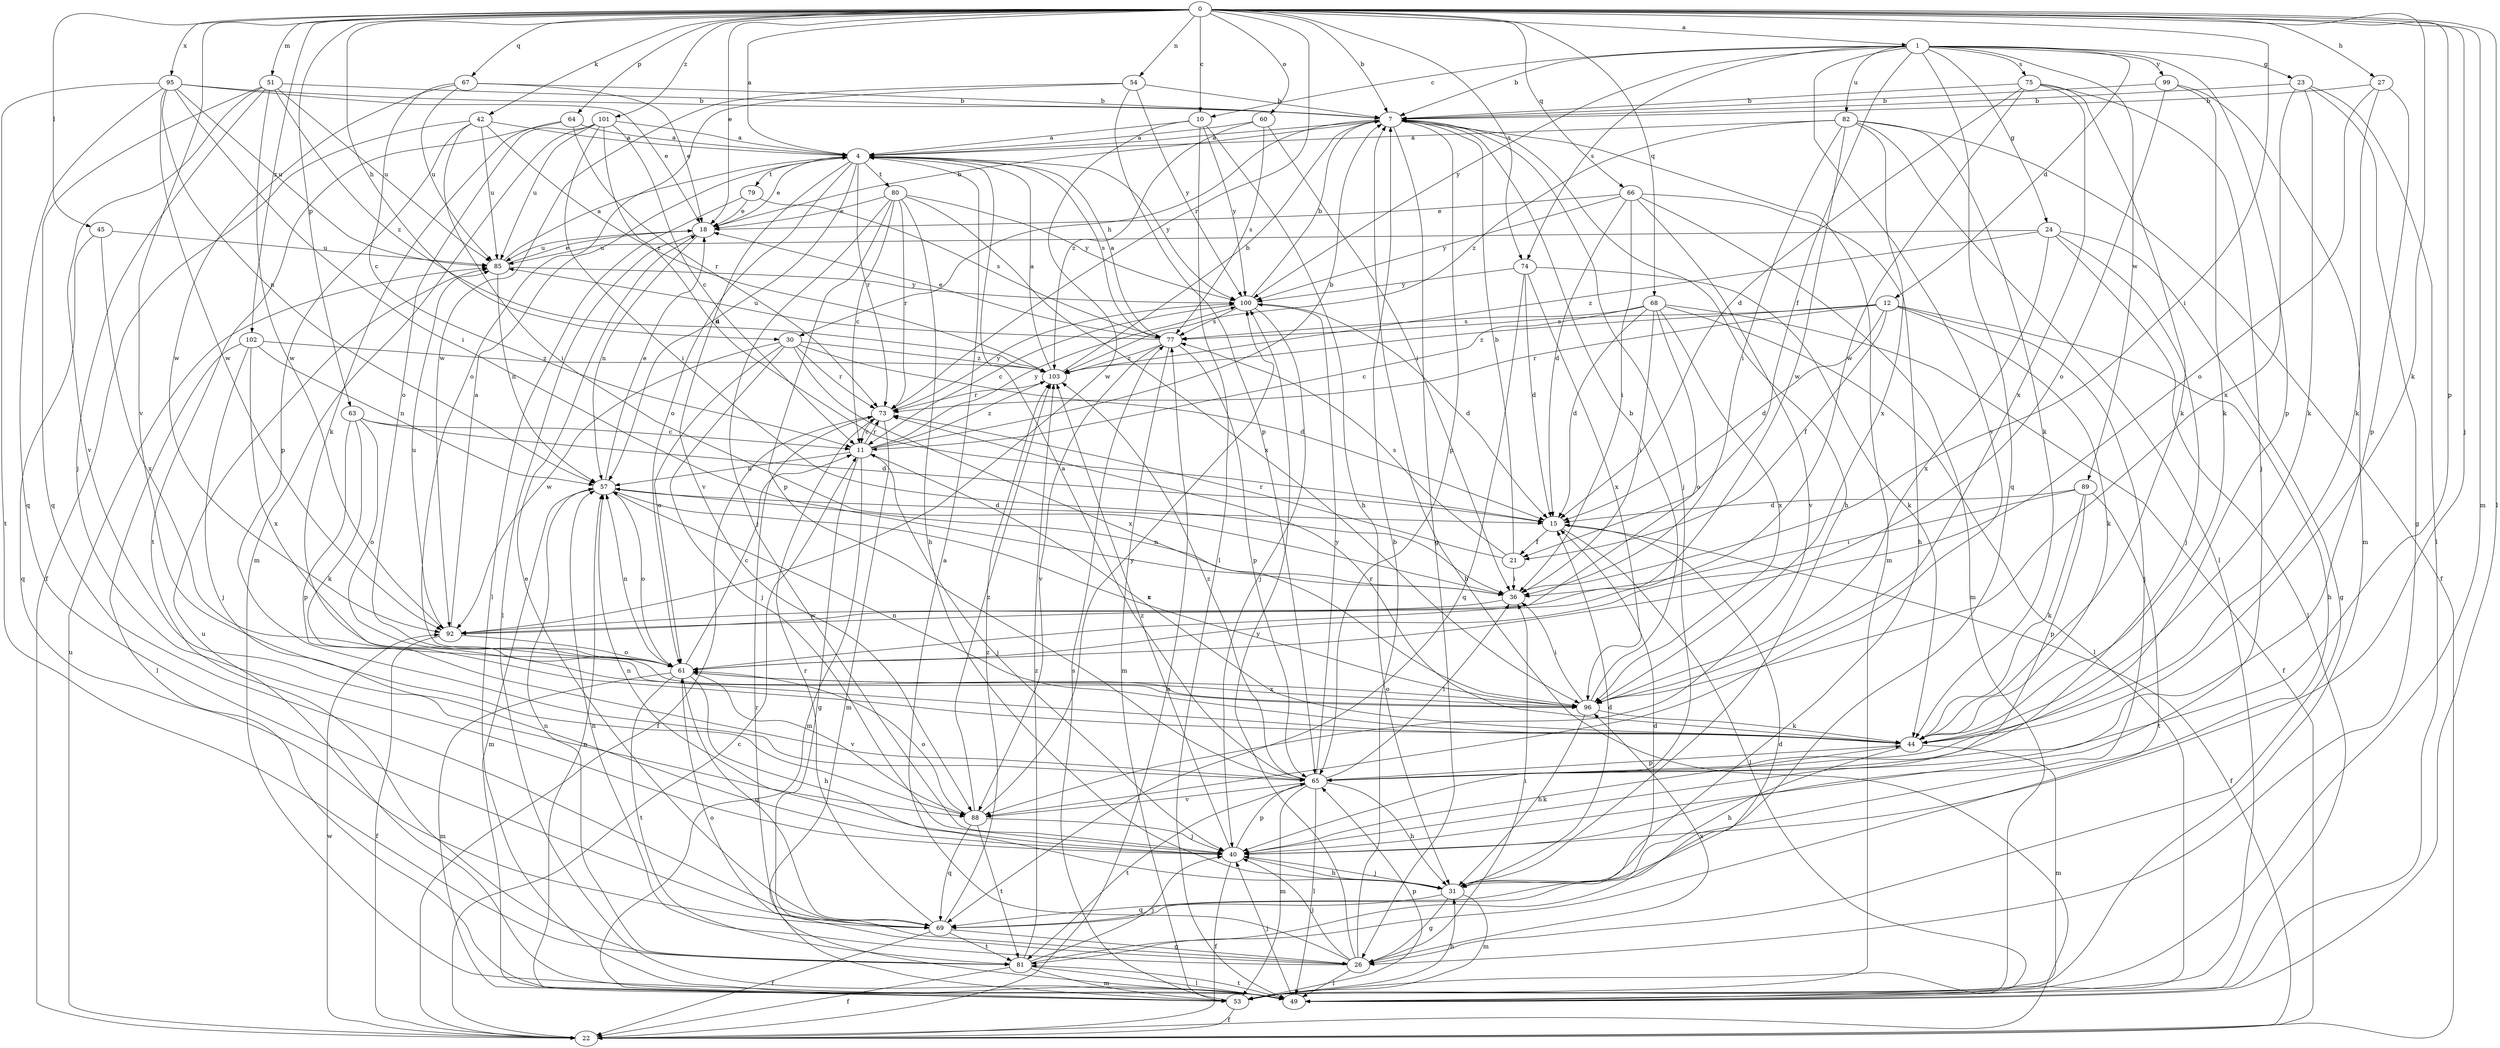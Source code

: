 strict digraph  {
0;
1;
4;
7;
10;
11;
12;
15;
18;
21;
22;
23;
24;
26;
27;
30;
31;
36;
40;
42;
44;
45;
49;
51;
53;
54;
57;
60;
61;
63;
64;
65;
66;
67;
68;
69;
73;
74;
75;
77;
79;
80;
81;
82;
85;
88;
89;
92;
95;
96;
99;
100;
101;
102;
103;
0 -> 1  [label=a];
0 -> 4  [label=a];
0 -> 7  [label=b];
0 -> 10  [label=c];
0 -> 18  [label=e];
0 -> 27  [label=h];
0 -> 30  [label=h];
0 -> 36  [label=i];
0 -> 40  [label=j];
0 -> 42  [label=k];
0 -> 44  [label=k];
0 -> 45  [label=l];
0 -> 49  [label=l];
0 -> 51  [label=m];
0 -> 53  [label=m];
0 -> 54  [label=n];
0 -> 60  [label=o];
0 -> 63  [label=p];
0 -> 64  [label=p];
0 -> 65  [label=p];
0 -> 66  [label=q];
0 -> 67  [label=q];
0 -> 68  [label=q];
0 -> 73  [label=r];
0 -> 74  [label=s];
0 -> 88  [label=v];
0 -> 95  [label=x];
0 -> 101  [label=z];
0 -> 102  [label=z];
1 -> 7  [label=b];
1 -> 10  [label=c];
1 -> 12  [label=d];
1 -> 21  [label=f];
1 -> 23  [label=g];
1 -> 24  [label=g];
1 -> 65  [label=p];
1 -> 69  [label=q];
1 -> 74  [label=s];
1 -> 75  [label=s];
1 -> 82  [label=u];
1 -> 88  [label=v];
1 -> 89  [label=w];
1 -> 99  [label=y];
1 -> 100  [label=y];
4 -> 18  [label=e];
4 -> 57  [label=n];
4 -> 61  [label=o];
4 -> 73  [label=r];
4 -> 77  [label=s];
4 -> 79  [label=t];
4 -> 80  [label=t];
4 -> 88  [label=v];
4 -> 100  [label=y];
7 -> 4  [label=a];
7 -> 26  [label=g];
7 -> 30  [label=h];
7 -> 31  [label=h];
7 -> 40  [label=j];
7 -> 53  [label=m];
7 -> 65  [label=p];
10 -> 4  [label=a];
10 -> 31  [label=h];
10 -> 49  [label=l];
10 -> 92  [label=w];
10 -> 100  [label=y];
11 -> 7  [label=b];
11 -> 26  [label=g];
11 -> 40  [label=j];
11 -> 53  [label=m];
11 -> 57  [label=n];
11 -> 73  [label=r];
11 -> 100  [label=y];
11 -> 103  [label=z];
12 -> 15  [label=d];
12 -> 21  [label=f];
12 -> 31  [label=h];
12 -> 40  [label=j];
12 -> 44  [label=k];
12 -> 73  [label=r];
12 -> 77  [label=s];
12 -> 103  [label=z];
15 -> 21  [label=f];
15 -> 22  [label=f];
15 -> 49  [label=l];
18 -> 7  [label=b];
18 -> 49  [label=l];
18 -> 57  [label=n];
18 -> 85  [label=u];
21 -> 7  [label=b];
21 -> 36  [label=i];
21 -> 73  [label=r];
21 -> 77  [label=s];
22 -> 7  [label=b];
22 -> 11  [label=c];
22 -> 77  [label=s];
22 -> 85  [label=u];
22 -> 92  [label=w];
23 -> 7  [label=b];
23 -> 26  [label=g];
23 -> 44  [label=k];
23 -> 49  [label=l];
23 -> 96  [label=x];
24 -> 26  [label=g];
24 -> 40  [label=j];
24 -> 49  [label=l];
24 -> 85  [label=u];
24 -> 96  [label=x];
24 -> 103  [label=z];
26 -> 4  [label=a];
26 -> 7  [label=b];
26 -> 36  [label=i];
26 -> 40  [label=j];
26 -> 49  [label=l];
26 -> 57  [label=n];
26 -> 61  [label=o];
26 -> 96  [label=x];
26 -> 100  [label=y];
27 -> 7  [label=b];
27 -> 44  [label=k];
27 -> 61  [label=o];
27 -> 65  [label=p];
30 -> 15  [label=d];
30 -> 40  [label=j];
30 -> 61  [label=o];
30 -> 73  [label=r];
30 -> 92  [label=w];
30 -> 96  [label=x];
30 -> 103  [label=z];
31 -> 15  [label=d];
31 -> 26  [label=g];
31 -> 40  [label=j];
31 -> 53  [label=m];
31 -> 69  [label=q];
36 -> 57  [label=n];
36 -> 92  [label=w];
40 -> 22  [label=f];
40 -> 31  [label=h];
40 -> 44  [label=k];
40 -> 57  [label=n];
40 -> 65  [label=p];
40 -> 103  [label=z];
42 -> 4  [label=a];
42 -> 22  [label=f];
42 -> 36  [label=i];
42 -> 65  [label=p];
42 -> 85  [label=u];
42 -> 103  [label=z];
44 -> 11  [label=c];
44 -> 31  [label=h];
44 -> 53  [label=m];
44 -> 57  [label=n];
44 -> 65  [label=p];
44 -> 73  [label=r];
45 -> 69  [label=q];
45 -> 85  [label=u];
45 -> 96  [label=x];
49 -> 40  [label=j];
49 -> 73  [label=r];
49 -> 81  [label=t];
49 -> 85  [label=u];
51 -> 7  [label=b];
51 -> 40  [label=j];
51 -> 69  [label=q];
51 -> 85  [label=u];
51 -> 88  [label=v];
51 -> 92  [label=w];
51 -> 103  [label=z];
53 -> 22  [label=f];
53 -> 31  [label=h];
53 -> 57  [label=n];
53 -> 65  [label=p];
53 -> 77  [label=s];
54 -> 7  [label=b];
54 -> 61  [label=o];
54 -> 65  [label=p];
54 -> 92  [label=w];
54 -> 100  [label=y];
57 -> 15  [label=d];
57 -> 18  [label=e];
57 -> 53  [label=m];
57 -> 61  [label=o];
57 -> 96  [label=x];
60 -> 4  [label=a];
60 -> 36  [label=i];
60 -> 77  [label=s];
60 -> 103  [label=z];
61 -> 11  [label=c];
61 -> 31  [label=h];
61 -> 53  [label=m];
61 -> 57  [label=n];
61 -> 69  [label=q];
61 -> 81  [label=t];
61 -> 88  [label=v];
61 -> 96  [label=x];
63 -> 11  [label=c];
63 -> 15  [label=d];
63 -> 44  [label=k];
63 -> 61  [label=o];
63 -> 65  [label=p];
64 -> 4  [label=a];
64 -> 44  [label=k];
64 -> 73  [label=r];
64 -> 81  [label=t];
65 -> 4  [label=a];
65 -> 31  [label=h];
65 -> 36  [label=i];
65 -> 49  [label=l];
65 -> 53  [label=m];
65 -> 81  [label=t];
65 -> 88  [label=v];
65 -> 100  [label=y];
65 -> 103  [label=z];
66 -> 15  [label=d];
66 -> 18  [label=e];
66 -> 31  [label=h];
66 -> 36  [label=i];
66 -> 53  [label=m];
66 -> 88  [label=v];
66 -> 100  [label=y];
67 -> 7  [label=b];
67 -> 11  [label=c];
67 -> 18  [label=e];
67 -> 85  [label=u];
67 -> 92  [label=w];
68 -> 11  [label=c];
68 -> 15  [label=d];
68 -> 22  [label=f];
68 -> 36  [label=i];
68 -> 49  [label=l];
68 -> 61  [label=o];
68 -> 77  [label=s];
68 -> 96  [label=x];
69 -> 15  [label=d];
69 -> 18  [label=e];
69 -> 22  [label=f];
69 -> 26  [label=g];
69 -> 73  [label=r];
69 -> 81  [label=t];
69 -> 103  [label=z];
73 -> 11  [label=c];
73 -> 22  [label=f];
73 -> 53  [label=m];
73 -> 100  [label=y];
74 -> 15  [label=d];
74 -> 44  [label=k];
74 -> 69  [label=q];
74 -> 96  [label=x];
74 -> 100  [label=y];
75 -> 7  [label=b];
75 -> 15  [label=d];
75 -> 40  [label=j];
75 -> 44  [label=k];
75 -> 92  [label=w];
75 -> 96  [label=x];
77 -> 4  [label=a];
77 -> 18  [label=e];
77 -> 53  [label=m];
77 -> 65  [label=p];
77 -> 85  [label=u];
77 -> 88  [label=v];
77 -> 103  [label=z];
79 -> 18  [label=e];
79 -> 49  [label=l];
79 -> 77  [label=s];
80 -> 11  [label=c];
80 -> 18  [label=e];
80 -> 31  [label=h];
80 -> 40  [label=j];
80 -> 65  [label=p];
80 -> 73  [label=r];
80 -> 96  [label=x];
80 -> 100  [label=y];
81 -> 15  [label=d];
81 -> 22  [label=f];
81 -> 40  [label=j];
81 -> 49  [label=l];
81 -> 53  [label=m];
81 -> 57  [label=n];
81 -> 103  [label=z];
82 -> 4  [label=a];
82 -> 22  [label=f];
82 -> 36  [label=i];
82 -> 44  [label=k];
82 -> 49  [label=l];
82 -> 92  [label=w];
82 -> 96  [label=x];
82 -> 103  [label=z];
85 -> 4  [label=a];
85 -> 18  [label=e];
85 -> 57  [label=n];
85 -> 100  [label=y];
88 -> 40  [label=j];
88 -> 61  [label=o];
88 -> 69  [label=q];
88 -> 81  [label=t];
88 -> 100  [label=y];
88 -> 103  [label=z];
89 -> 15  [label=d];
89 -> 36  [label=i];
89 -> 44  [label=k];
89 -> 65  [label=p];
89 -> 81  [label=t];
92 -> 4  [label=a];
92 -> 22  [label=f];
92 -> 61  [label=o];
92 -> 85  [label=u];
95 -> 7  [label=b];
95 -> 18  [label=e];
95 -> 36  [label=i];
95 -> 57  [label=n];
95 -> 69  [label=q];
95 -> 81  [label=t];
95 -> 85  [label=u];
95 -> 92  [label=w];
96 -> 7  [label=b];
96 -> 31  [label=h];
96 -> 36  [label=i];
96 -> 44  [label=k];
96 -> 61  [label=o];
99 -> 7  [label=b];
99 -> 44  [label=k];
99 -> 53  [label=m];
99 -> 61  [label=o];
100 -> 7  [label=b];
100 -> 11  [label=c];
100 -> 15  [label=d];
100 -> 40  [label=j];
100 -> 77  [label=s];
101 -> 4  [label=a];
101 -> 11  [label=c];
101 -> 15  [label=d];
101 -> 36  [label=i];
101 -> 53  [label=m];
101 -> 61  [label=o];
101 -> 85  [label=u];
102 -> 40  [label=j];
102 -> 49  [label=l];
102 -> 57  [label=n];
102 -> 96  [label=x];
102 -> 103  [label=z];
103 -> 4  [label=a];
103 -> 7  [label=b];
103 -> 73  [label=r];
}
